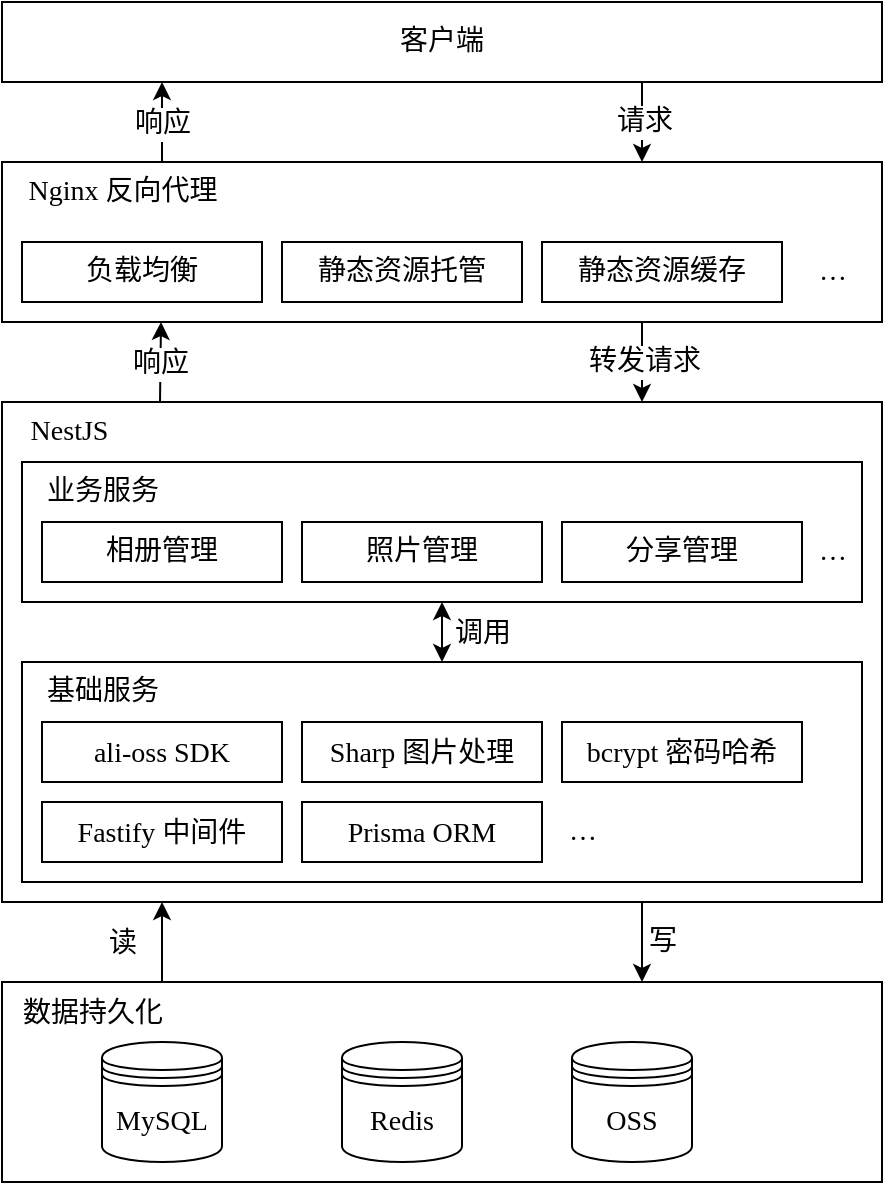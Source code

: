 <mxfile version="21.3.0" type="github">
  <diagram name="第 1 页" id="sVNKX02d8d3XeQ7yls5P">
    <mxGraphModel dx="658" dy="599" grid="1" gridSize="10" guides="1" tooltips="1" connect="1" arrows="1" fold="1" page="1" pageScale="1" pageWidth="850" pageHeight="1100" math="0" shadow="0">
      <root>
        <mxCell id="0" />
        <mxCell id="1" parent="0" />
        <mxCell id="CnwSTAaUT7kjjvBv1FAx-1" value="" style="rounded=0;whiteSpace=wrap;html=1;" vertex="1" parent="1">
          <mxGeometry x="80" y="100" width="440" height="80" as="geometry" />
        </mxCell>
        <mxCell id="CnwSTAaUT7kjjvBv1FAx-2" value="&lt;font face=&quot;Times New Roman&quot; style=&quot;font-size: 14px;&quot;&gt;Nginx &lt;/font&gt;&lt;font style=&quot;font-size: 14px;&quot; face=&quot;宋体&quot;&gt;反向代理&lt;/font&gt;" style="text;html=1;align=center;verticalAlign=middle;resizable=0;points=[];autosize=1;strokeColor=none;fillColor=none;" vertex="1" parent="1">
          <mxGeometry x="80" y="100" width="120" height="30" as="geometry" />
        </mxCell>
        <mxCell id="CnwSTAaUT7kjjvBv1FAx-3" value="&lt;font face=&quot;宋体&quot; style=&quot;font-size: 14px;&quot;&gt;负载均衡&lt;/font&gt;" style="rounded=0;whiteSpace=wrap;html=1;" vertex="1" parent="1">
          <mxGeometry x="90" y="140" width="120" height="30" as="geometry" />
        </mxCell>
        <mxCell id="CnwSTAaUT7kjjvBv1FAx-4" value="&lt;font face=&quot;宋体&quot; style=&quot;font-size: 14px;&quot;&gt;静态资源托管&lt;/font&gt;" style="rounded=0;whiteSpace=wrap;html=1;" vertex="1" parent="1">
          <mxGeometry x="220" y="140" width="120" height="30" as="geometry" />
        </mxCell>
        <mxCell id="CnwSTAaUT7kjjvBv1FAx-5" value="&lt;font face=&quot;宋体&quot; style=&quot;font-size: 14px;&quot;&gt;静态资源缓存&lt;/font&gt;" style="rounded=0;whiteSpace=wrap;html=1;" vertex="1" parent="1">
          <mxGeometry x="350" y="140" width="120" height="30" as="geometry" />
        </mxCell>
        <mxCell id="CnwSTAaUT7kjjvBv1FAx-6" value="&lt;font style=&quot;font-size: 14px;&quot; face=&quot;宋体&quot;&gt;…&lt;/font&gt;" style="text;html=1;align=center;verticalAlign=middle;resizable=0;points=[];autosize=1;strokeColor=none;fillColor=none;" vertex="1" parent="1">
          <mxGeometry x="475" y="140" width="40" height="30" as="geometry" />
        </mxCell>
        <mxCell id="CnwSTAaUT7kjjvBv1FAx-7" value="&lt;font face=&quot;宋体&quot; style=&quot;font-size: 14px;&quot;&gt;客户端&lt;/font&gt;" style="rounded=0;whiteSpace=wrap;html=1;" vertex="1" parent="1">
          <mxGeometry x="80" y="20" width="440" height="40" as="geometry" />
        </mxCell>
        <mxCell id="CnwSTAaUT7kjjvBv1FAx-8" value="" style="rounded=0;whiteSpace=wrap;html=1;" vertex="1" parent="1">
          <mxGeometry x="80" y="220" width="440" height="250" as="geometry" />
        </mxCell>
        <mxCell id="CnwSTAaUT7kjjvBv1FAx-9" value="&lt;font face=&quot;Times New Roman&quot; style=&quot;font-size: 14px;&quot;&gt;NestJS&amp;nbsp;&lt;/font&gt;" style="text;html=1;align=center;verticalAlign=middle;resizable=0;points=[];autosize=1;strokeColor=none;fillColor=none;" vertex="1" parent="1">
          <mxGeometry x="80" y="220" width="70" height="30" as="geometry" />
        </mxCell>
        <mxCell id="CnwSTAaUT7kjjvBv1FAx-14" value="" style="rounded=0;whiteSpace=wrap;html=1;" vertex="1" parent="1">
          <mxGeometry x="90" y="250" width="420" height="70" as="geometry" />
        </mxCell>
        <mxCell id="CnwSTAaUT7kjjvBv1FAx-15" value="&lt;font face=&quot;宋体&quot; style=&quot;font-size: 14px;&quot;&gt;业务服务&lt;/font&gt;" style="text;html=1;align=center;verticalAlign=middle;resizable=0;points=[];autosize=1;strokeColor=none;fillColor=none;" vertex="1" parent="1">
          <mxGeometry x="90" y="250" width="80" height="30" as="geometry" />
        </mxCell>
        <mxCell id="CnwSTAaUT7kjjvBv1FAx-16" value="" style="rounded=0;whiteSpace=wrap;html=1;" vertex="1" parent="1">
          <mxGeometry x="90" y="350" width="420" height="110" as="geometry" />
        </mxCell>
        <mxCell id="CnwSTAaUT7kjjvBv1FAx-17" value="&lt;font face=&quot;宋体&quot; style=&quot;font-size: 14px;&quot;&gt;基础服务&lt;/font&gt;" style="text;html=1;align=center;verticalAlign=middle;resizable=0;points=[];autosize=1;strokeColor=none;fillColor=none;" vertex="1" parent="1">
          <mxGeometry x="90" y="350" width="80" height="30" as="geometry" />
        </mxCell>
        <mxCell id="CnwSTAaUT7kjjvBv1FAx-18" value="&lt;font face=&quot;宋体&quot; style=&quot;font-size: 14px;&quot;&gt;相册管理&lt;/font&gt;" style="rounded=0;whiteSpace=wrap;html=1;" vertex="1" parent="1">
          <mxGeometry x="100" y="280" width="120" height="30" as="geometry" />
        </mxCell>
        <mxCell id="CnwSTAaUT7kjjvBv1FAx-19" value="&lt;font face=&quot;宋体&quot; style=&quot;font-size: 14px;&quot;&gt;照片管理&lt;/font&gt;" style="rounded=0;whiteSpace=wrap;html=1;" vertex="1" parent="1">
          <mxGeometry x="230" y="280" width="120" height="30" as="geometry" />
        </mxCell>
        <mxCell id="CnwSTAaUT7kjjvBv1FAx-20" value="&lt;font face=&quot;宋体&quot;&gt;&lt;span style=&quot;font-size: 14px;&quot;&gt;分享管理&lt;/span&gt;&lt;/font&gt;" style="rounded=0;whiteSpace=wrap;html=1;" vertex="1" parent="1">
          <mxGeometry x="360" y="280" width="120" height="30" as="geometry" />
        </mxCell>
        <mxCell id="CnwSTAaUT7kjjvBv1FAx-21" value="&lt;font style=&quot;font-size: 14px;&quot; face=&quot;宋体&quot;&gt;…&lt;/font&gt;" style="text;html=1;align=center;verticalAlign=middle;resizable=0;points=[];autosize=1;strokeColor=none;fillColor=none;" vertex="1" parent="1">
          <mxGeometry x="475" y="280" width="40" height="30" as="geometry" />
        </mxCell>
        <mxCell id="CnwSTAaUT7kjjvBv1FAx-23" value="&lt;span style=&quot;font-size: 14px;&quot;&gt;&lt;font face=&quot;Times New Roman&quot;&gt;ali-oss SDK&lt;/font&gt;&lt;/span&gt;" style="rounded=0;whiteSpace=wrap;html=1;" vertex="1" parent="1">
          <mxGeometry x="100" y="380" width="120" height="30" as="geometry" />
        </mxCell>
        <mxCell id="CnwSTAaUT7kjjvBv1FAx-24" value="&lt;font style=&quot;font-size: 14px;&quot;&gt;&lt;font style=&quot;font-size: 14px;&quot; face=&quot;Times New Roman&quot;&gt;Sharp &lt;/font&gt;&lt;font style=&quot;font-size: 14px;&quot; face=&quot;宋体&quot;&gt;图片处理&lt;/font&gt;&lt;/font&gt;" style="rounded=0;whiteSpace=wrap;html=1;" vertex="1" parent="1">
          <mxGeometry x="230" y="380" width="120" height="30" as="geometry" />
        </mxCell>
        <mxCell id="CnwSTAaUT7kjjvBv1FAx-25" value="&lt;font style=&quot;font-size: 14px;&quot; face=&quot;宋体&quot;&gt;…&lt;/font&gt;" style="text;html=1;align=center;verticalAlign=middle;resizable=0;points=[];autosize=1;strokeColor=none;fillColor=none;" vertex="1" parent="1">
          <mxGeometry x="350" y="420" width="40" height="30" as="geometry" />
        </mxCell>
        <mxCell id="CnwSTAaUT7kjjvBv1FAx-27" value="&lt;span style=&quot;font-size: 14px;&quot;&gt;&lt;font face=&quot;Times New Roman&quot;&gt;bcrypt &lt;/font&gt;&lt;font face=&quot;宋体&quot;&gt;密码哈希&lt;/font&gt;&lt;/span&gt;" style="rounded=0;whiteSpace=wrap;html=1;" vertex="1" parent="1">
          <mxGeometry x="360" y="380" width="120" height="30" as="geometry" />
        </mxCell>
        <mxCell id="CnwSTAaUT7kjjvBv1FAx-28" value="&lt;span style=&quot;font-size: 14px;&quot;&gt;&lt;font face=&quot;Times New Roman&quot;&gt;Prisma ORM&lt;/font&gt;&lt;/span&gt;" style="rounded=0;whiteSpace=wrap;html=1;" vertex="1" parent="1">
          <mxGeometry x="230" y="420" width="120" height="30" as="geometry" />
        </mxCell>
        <mxCell id="CnwSTAaUT7kjjvBv1FAx-29" value="&lt;span style=&quot;font-size: 14px;&quot;&gt;&lt;font face=&quot;Times New Roman&quot;&gt;Fastify &lt;/font&gt;&lt;font face=&quot;宋体&quot;&gt;中间件&lt;/font&gt;&lt;/span&gt;" style="rounded=0;whiteSpace=wrap;html=1;" vertex="1" parent="1">
          <mxGeometry x="100" y="420" width="120" height="30" as="geometry" />
        </mxCell>
        <mxCell id="CnwSTAaUT7kjjvBv1FAx-30" value="" style="rounded=0;whiteSpace=wrap;html=1;" vertex="1" parent="1">
          <mxGeometry x="80" y="510" width="440" height="100" as="geometry" />
        </mxCell>
        <mxCell id="CnwSTAaUT7kjjvBv1FAx-31" value="&lt;span style=&quot;font-size: 14px;&quot;&gt;&lt;font face=&quot;宋体&quot;&gt;数据持久化&lt;/font&gt;&lt;/span&gt;" style="text;html=1;align=center;verticalAlign=middle;resizable=0;points=[];autosize=1;strokeColor=none;fillColor=none;" vertex="1" parent="1">
          <mxGeometry x="80" y="510" width="90" height="30" as="geometry" />
        </mxCell>
        <mxCell id="CnwSTAaUT7kjjvBv1FAx-36" value="&lt;font face=&quot;Times New Roman&quot; style=&quot;font-size: 14px;&quot;&gt;MySQL&lt;/font&gt;" style="shape=datastore;whiteSpace=wrap;html=1;" vertex="1" parent="1">
          <mxGeometry x="130" y="540" width="60" height="60" as="geometry" />
        </mxCell>
        <mxCell id="CnwSTAaUT7kjjvBv1FAx-37" value="&lt;font face=&quot;Times New Roman&quot; style=&quot;font-size: 14px;&quot;&gt;Redis&lt;/font&gt;" style="shape=datastore;whiteSpace=wrap;html=1;" vertex="1" parent="1">
          <mxGeometry x="250" y="540" width="60" height="60" as="geometry" />
        </mxCell>
        <mxCell id="CnwSTAaUT7kjjvBv1FAx-38" value="&lt;font face=&quot;Times New Roman&quot; style=&quot;font-size: 14px;&quot;&gt;OSS&lt;/font&gt;" style="shape=datastore;whiteSpace=wrap;html=1;" vertex="1" parent="1">
          <mxGeometry x="365" y="540" width="60" height="60" as="geometry" />
        </mxCell>
        <mxCell id="CnwSTAaUT7kjjvBv1FAx-39" value="" style="endArrow=classic;html=1;rounded=0;" edge="1" parent="1">
          <mxGeometry width="50" height="50" relative="1" as="geometry">
            <mxPoint x="400" y="60" as="sourcePoint" />
            <mxPoint x="400" y="100" as="targetPoint" />
          </mxGeometry>
        </mxCell>
        <mxCell id="CnwSTAaUT7kjjvBv1FAx-40" value="&lt;font face=&quot;宋体&quot; style=&quot;font-size: 14px;&quot;&gt;请求&lt;/font&gt;" style="edgeLabel;html=1;align=center;verticalAlign=middle;resizable=0;points=[];" vertex="1" connectable="0" parent="CnwSTAaUT7kjjvBv1FAx-39">
          <mxGeometry x="-0.056" y="1" relative="1" as="geometry">
            <mxPoint y="1" as="offset" />
          </mxGeometry>
        </mxCell>
        <mxCell id="CnwSTAaUT7kjjvBv1FAx-41" value="" style="endArrow=classic;html=1;rounded=0;" edge="1" parent="1">
          <mxGeometry width="50" height="50" relative="1" as="geometry">
            <mxPoint x="160" y="100" as="sourcePoint" />
            <mxPoint x="160" y="60" as="targetPoint" />
          </mxGeometry>
        </mxCell>
        <mxCell id="CnwSTAaUT7kjjvBv1FAx-42" value="&lt;font face=&quot;宋体&quot; style=&quot;font-size: 14px;&quot;&gt;响应&lt;/font&gt;" style="edgeLabel;html=1;align=center;verticalAlign=middle;resizable=0;points=[];" vertex="1" connectable="0" parent="CnwSTAaUT7kjjvBv1FAx-41">
          <mxGeometry x="-0.011" relative="1" as="geometry">
            <mxPoint y="1" as="offset" />
          </mxGeometry>
        </mxCell>
        <mxCell id="CnwSTAaUT7kjjvBv1FAx-43" value="" style="endArrow=classic;startArrow=classic;html=1;rounded=0;" edge="1" parent="1">
          <mxGeometry width="50" height="50" relative="1" as="geometry">
            <mxPoint x="300" y="320" as="sourcePoint" />
            <mxPoint x="300" y="350" as="targetPoint" />
          </mxGeometry>
        </mxCell>
        <mxCell id="CnwSTAaUT7kjjvBv1FAx-44" value="&lt;font face=&quot;宋体&quot; style=&quot;font-size: 14px;&quot;&gt;调用&lt;/font&gt;" style="edgeLabel;html=1;align=center;verticalAlign=middle;resizable=0;points=[];" vertex="1" connectable="0" parent="CnwSTAaUT7kjjvBv1FAx-43">
          <mxGeometry x="0.025" relative="1" as="geometry">
            <mxPoint x="20" as="offset" />
          </mxGeometry>
        </mxCell>
        <mxCell id="CnwSTAaUT7kjjvBv1FAx-47" value="" style="endArrow=classic;html=1;rounded=0;" edge="1" parent="1">
          <mxGeometry width="50" height="50" relative="1" as="geometry">
            <mxPoint x="400" y="180" as="sourcePoint" />
            <mxPoint x="400" y="220" as="targetPoint" />
          </mxGeometry>
        </mxCell>
        <mxCell id="CnwSTAaUT7kjjvBv1FAx-48" value="&lt;font face=&quot;宋体&quot; style=&quot;font-size: 14px;&quot;&gt;转发请求&lt;/font&gt;" style="edgeLabel;html=1;align=center;verticalAlign=middle;resizable=0;points=[];" vertex="1" connectable="0" parent="CnwSTAaUT7kjjvBv1FAx-47">
          <mxGeometry x="-0.056" y="1" relative="1" as="geometry">
            <mxPoint y="1" as="offset" />
          </mxGeometry>
        </mxCell>
        <mxCell id="CnwSTAaUT7kjjvBv1FAx-49" value="" style="endArrow=classic;html=1;rounded=0;" edge="1" parent="1">
          <mxGeometry width="50" height="50" relative="1" as="geometry">
            <mxPoint x="159" y="220" as="sourcePoint" />
            <mxPoint x="159.5" y="180" as="targetPoint" />
          </mxGeometry>
        </mxCell>
        <mxCell id="CnwSTAaUT7kjjvBv1FAx-50" value="&lt;font face=&quot;宋体&quot; style=&quot;font-size: 14px;&quot;&gt;响应&lt;/font&gt;" style="edgeLabel;html=1;align=center;verticalAlign=middle;resizable=0;points=[];" vertex="1" connectable="0" parent="CnwSTAaUT7kjjvBv1FAx-49">
          <mxGeometry x="-0.011" relative="1" as="geometry">
            <mxPoint y="1" as="offset" />
          </mxGeometry>
        </mxCell>
        <mxCell id="CnwSTAaUT7kjjvBv1FAx-51" value="" style="endArrow=classic;html=1;rounded=0;" edge="1" parent="1">
          <mxGeometry width="50" height="50" relative="1" as="geometry">
            <mxPoint x="400" y="470" as="sourcePoint" />
            <mxPoint x="400" y="510" as="targetPoint" />
          </mxGeometry>
        </mxCell>
        <mxCell id="CnwSTAaUT7kjjvBv1FAx-52" value="&lt;font face=&quot;宋体&quot; style=&quot;font-size: 14px;&quot;&gt;写&lt;/font&gt;" style="edgeLabel;html=1;align=center;verticalAlign=middle;resizable=0;points=[];" vertex="1" connectable="0" parent="CnwSTAaUT7kjjvBv1FAx-51">
          <mxGeometry x="-0.056" y="1" relative="1" as="geometry">
            <mxPoint x="9" y="1" as="offset" />
          </mxGeometry>
        </mxCell>
        <mxCell id="CnwSTAaUT7kjjvBv1FAx-59" value="" style="endArrow=classic;html=1;rounded=0;" edge="1" parent="1">
          <mxGeometry width="50" height="50" relative="1" as="geometry">
            <mxPoint x="160" y="500" as="sourcePoint" />
            <mxPoint x="160" y="470" as="targetPoint" />
            <Array as="points">
              <mxPoint x="160" y="510" />
            </Array>
          </mxGeometry>
        </mxCell>
        <mxCell id="CnwSTAaUT7kjjvBv1FAx-60" value="&lt;font face=&quot;宋体&quot; style=&quot;font-size: 14px;&quot;&gt;读&lt;/font&gt;" style="edgeLabel;html=1;align=center;verticalAlign=middle;resizable=0;points=[];" vertex="1" connectable="0" parent="CnwSTAaUT7kjjvBv1FAx-59">
          <mxGeometry x="-0.011" relative="1" as="geometry">
            <mxPoint x="-20" y="-5" as="offset" />
          </mxGeometry>
        </mxCell>
      </root>
    </mxGraphModel>
  </diagram>
</mxfile>
